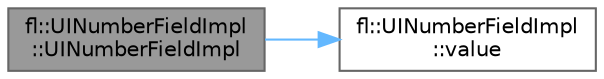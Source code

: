 digraph "fl::UINumberFieldImpl::UINumberFieldImpl"
{
 // INTERACTIVE_SVG=YES
 // LATEX_PDF_SIZE
  bgcolor="transparent";
  edge [fontname=Helvetica,fontsize=10,labelfontname=Helvetica,labelfontsize=10];
  node [fontname=Helvetica,fontsize=10,shape=box,height=0.2,width=0.4];
  rankdir="LR";
  Node1 [id="Node000001",label="fl::UINumberFieldImpl\l::UINumberFieldImpl",height=0.2,width=0.4,color="gray40", fillcolor="grey60", style="filled", fontcolor="black",tooltip=" "];
  Node1 -> Node2 [id="edge1_Node000001_Node000002",color="steelblue1",style="solid",tooltip=" "];
  Node2 [id="Node000002",label="fl::UINumberFieldImpl\l::value",height=0.2,width=0.4,color="grey40", fillcolor="white", style="filled",URL="$dd/d62/classfl_1_1_u_i_number_field_impl_abe730a5b06b86d01675192998117d56f.html#abe730a5b06b86d01675192998117d56f",tooltip=" "];
}
